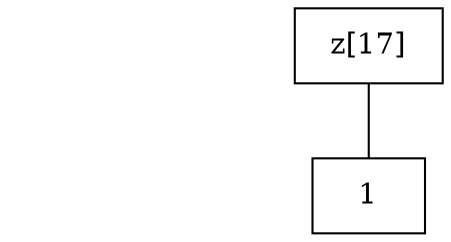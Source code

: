 digraph "DD" {
size = "7.5,10"
center = true;
edge [dir = none];
{ node [shape = plaintext];
  edge [style = invis];
  "CONST NODES" [style = invis];
"CONST NODES"; 
}
{ rank = same; node [shape = box]; edge [style = invis];
"  z[17]  "; }
{ rank = same; "CONST NODES";
{ node [shape = box]; "(nil)";
}
}
"  z[17]  " -> "(nil)" [style = solid];
"(nil)" [label = "1"];
}

